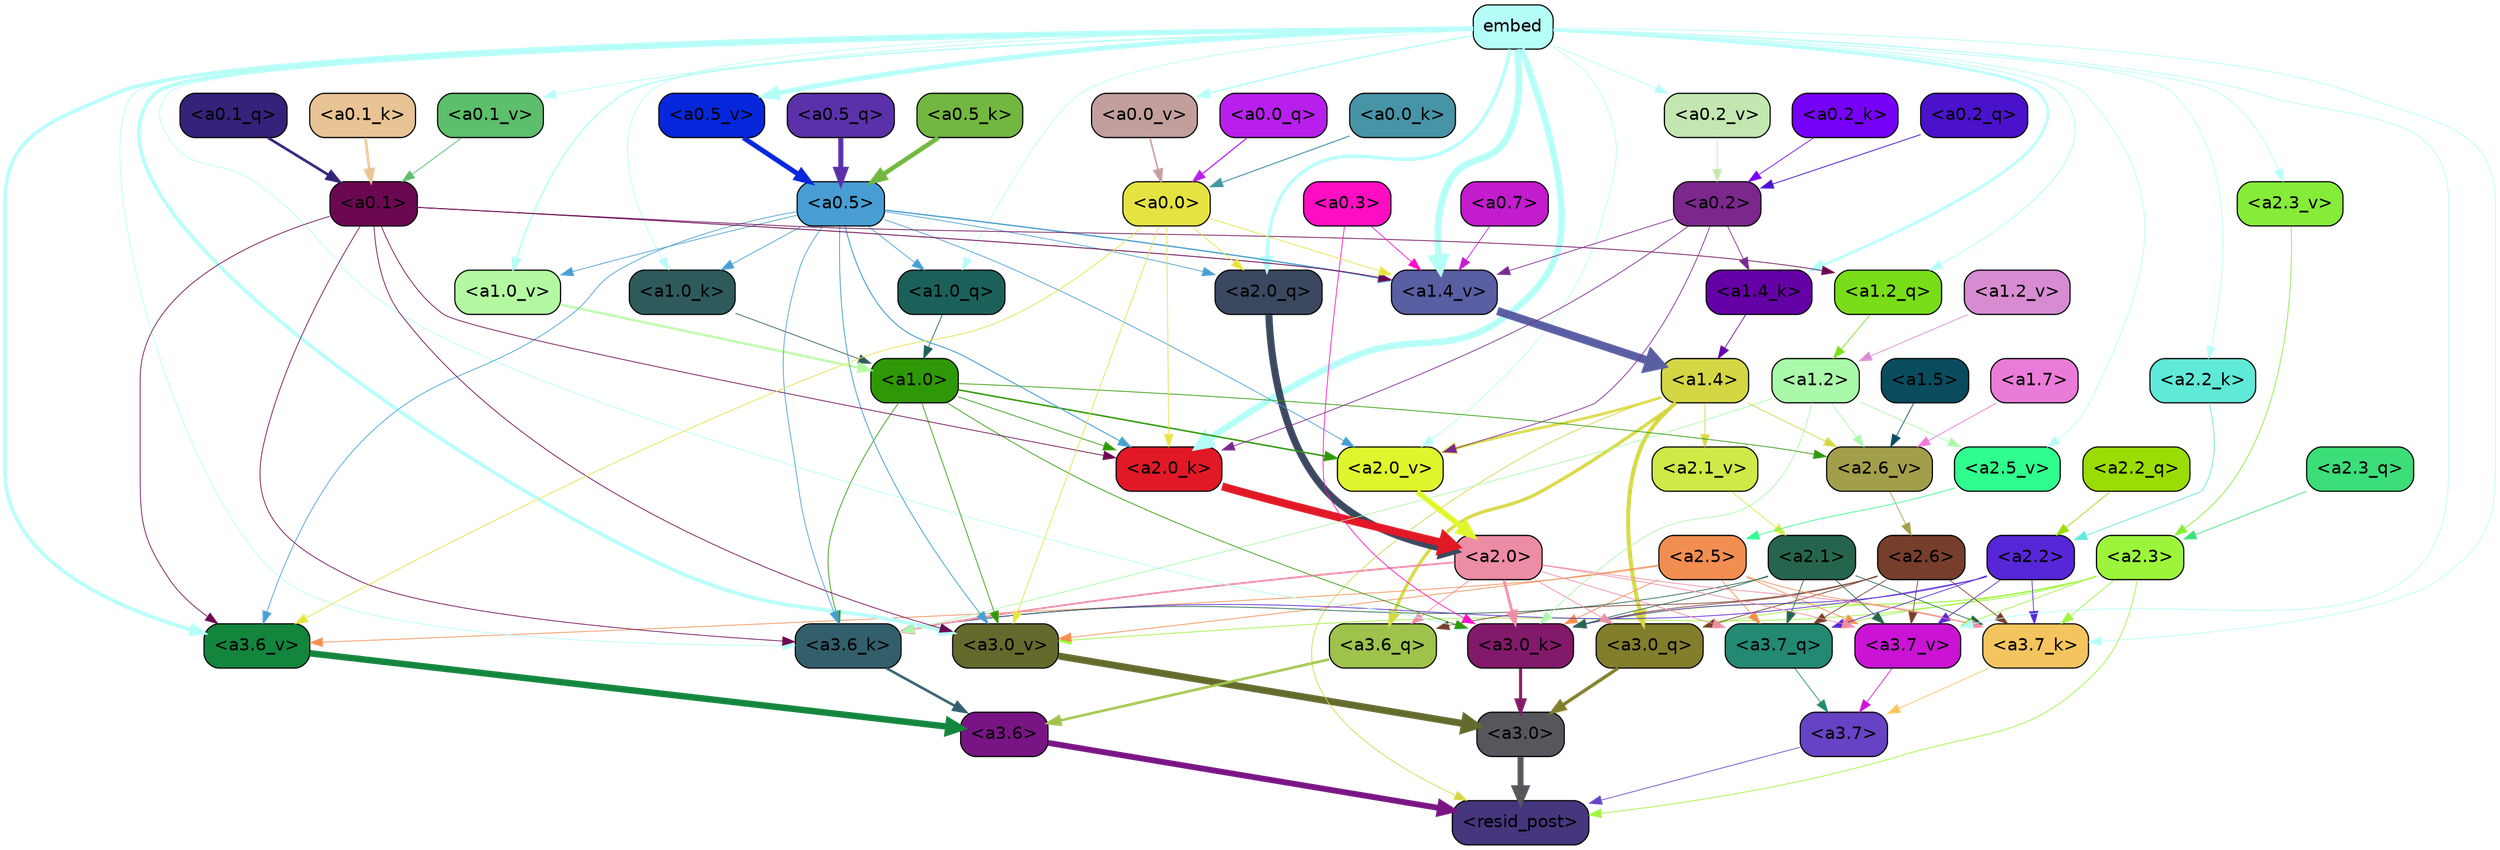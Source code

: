 strict digraph "" {
	graph [bgcolor=transparent,
		layout=dot,
		overlap=false,
		splines=true
	];
	"<a3.7>"	[color=black,
		fillcolor="#6643c4",
		fontname=Helvetica,
		shape=box,
		style="filled, rounded"];
	"<resid_post>"	[color=black,
		fillcolor="#45367d",
		fontname=Helvetica,
		shape=box,
		style="filled, rounded"];
	"<a3.7>" -> "<resid_post>"	[color="#6643c4",
		penwidth=0.6];
	"<a3.6>"	[color=black,
		fillcolor="#791484",
		fontname=Helvetica,
		shape=box,
		style="filled, rounded"];
	"<a3.6>" -> "<resid_post>"	[color="#791484",
		penwidth=4.751612067222595];
	"<a3.0>"	[color=black,
		fillcolor="#55575c",
		fontname=Helvetica,
		shape=box,
		style="filled, rounded"];
	"<a3.0>" -> "<resid_post>"	[color="#55575c",
		penwidth=4.884142994880676];
	"<a2.3>"	[color=black,
		fillcolor="#9df53b",
		fontname=Helvetica,
		shape=box,
		style="filled, rounded"];
	"<a2.3>" -> "<resid_post>"	[color="#9df53b",
		penwidth=0.6];
	"<a3.7_q>"	[color=black,
		fillcolor="#238972",
		fontname=Helvetica,
		shape=box,
		style="filled, rounded"];
	"<a2.3>" -> "<a3.7_q>"	[color="#9df53b",
		penwidth=0.6];
	"<a3.0_q>"	[color=black,
		fillcolor="#817e2c",
		fontname=Helvetica,
		shape=box,
		style="filled, rounded"];
	"<a2.3>" -> "<a3.0_q>"	[color="#9df53b",
		penwidth=0.6];
	"<a3.7_k>"	[color=black,
		fillcolor="#f4c55f",
		fontname=Helvetica,
		shape=box,
		style="filled, rounded"];
	"<a2.3>" -> "<a3.7_k>"	[color="#9df53b",
		penwidth=0.6];
	"<a3.0_k>"	[color=black,
		fillcolor="#83196a",
		fontname=Helvetica,
		shape=box,
		style="filled, rounded"];
	"<a2.3>" -> "<a3.0_k>"	[color="#9df53b",
		penwidth=0.6];
	"<a3.7_v>"	[color=black,
		fillcolor="#ca13d5",
		fontname=Helvetica,
		shape=box,
		style="filled, rounded"];
	"<a2.3>" -> "<a3.7_v>"	[color="#9df53b",
		penwidth=0.6];
	"<a3.0_v>"	[color=black,
		fillcolor="#646a2c",
		fontname=Helvetica,
		shape=box,
		style="filled, rounded"];
	"<a2.3>" -> "<a3.0_v>"	[color="#9df53b",
		penwidth=0.6];
	"<a1.4>"	[color=black,
		fillcolor="#d4d644",
		fontname=Helvetica,
		shape=box,
		style="filled, rounded"];
	"<a1.4>" -> "<resid_post>"	[color="#d4d644",
		penwidth=0.6];
	"<a3.6_q>"	[color=black,
		fillcolor="#9ec24b",
		fontname=Helvetica,
		shape=box,
		style="filled, rounded"];
	"<a1.4>" -> "<a3.6_q>"	[color="#d4d644",
		penwidth=2.6469622254371643];
	"<a1.4>" -> "<a3.0_q>"	[color="#d4d644",
		penwidth=3.3040847778320312];
	"<a2.6_v>"	[color=black,
		fillcolor="#a29e4a",
		fontname=Helvetica,
		shape=box,
		style="filled, rounded"];
	"<a1.4>" -> "<a2.6_v>"	[color="#d4d644",
		penwidth=0.6];
	"<a2.1_v>"	[color=black,
		fillcolor="#d0e946",
		fontname=Helvetica,
		shape=box,
		style="filled, rounded"];
	"<a1.4>" -> "<a2.1_v>"	[color="#d4d644",
		penwidth=0.6];
	"<a2.0_v>"	[color=black,
		fillcolor="#dff52d",
		fontname=Helvetica,
		shape=box,
		style="filled, rounded"];
	"<a1.4>" -> "<a2.0_v>"	[color="#d4d644",
		penwidth=2.1286070346832275];
	"<a3.7_q>" -> "<a3.7>"	[color="#238972",
		penwidth=0.6];
	"<a3.6_q>" -> "<a3.6>"	[color="#9ec24b",
		penwidth=2.091020345687866];
	"<a3.0_q>" -> "<a3.0>"	[color="#817e2c",
		penwidth=2.7421876192092896];
	"<a3.7_k>" -> "<a3.7>"	[color="#f4c55f",
		penwidth=0.6];
	"<a3.6_k>"	[color=black,
		fillcolor="#325f6b",
		fontname=Helvetica,
		shape=box,
		style="filled, rounded"];
	"<a3.6_k>" -> "<a3.6>"	[color="#325f6b",
		penwidth=2.048597991466522];
	"<a3.0_k>" -> "<a3.0>"	[color="#83196a",
		penwidth=2.476402521133423];
	"<a3.7_v>" -> "<a3.7>"	[color="#ca13d5",
		penwidth=0.6];
	"<a3.6_v>"	[color=black,
		fillcolor="#13853d",
		fontname=Helvetica,
		shape=box,
		style="filled, rounded"];
	"<a3.6_v>" -> "<a3.6>"	[color="#13853d",
		penwidth=5.2550448179244995];
	"<a3.0_v>" -> "<a3.0>"	[color="#646a2c",
		penwidth=5.652270674705505];
	"<a2.6>"	[color=black,
		fillcolor="#773e2b",
		fontname=Helvetica,
		shape=box,
		style="filled, rounded"];
	"<a2.6>" -> "<a3.7_q>"	[color="#773e2b",
		penwidth=0.6];
	"<a2.6>" -> "<a3.6_q>"	[color="#773e2b",
		penwidth=0.6];
	"<a2.6>" -> "<a3.0_q>"	[color="#773e2b",
		penwidth=0.6];
	"<a2.6>" -> "<a3.7_k>"	[color="#773e2b",
		penwidth=0.6];
	"<a2.6>" -> "<a3.0_k>"	[color="#773e2b",
		penwidth=0.6];
	"<a2.6>" -> "<a3.7_v>"	[color="#773e2b",
		penwidth=0.6];
	"<a2.5>"	[color=black,
		fillcolor="#f28e51",
		fontname=Helvetica,
		shape=box,
		style="filled, rounded"];
	"<a2.5>" -> "<a3.7_q>"	[color="#f28e51",
		penwidth=0.6];
	"<a2.5>" -> "<a3.7_k>"	[color="#f28e51",
		penwidth=0.6];
	"<a2.5>" -> "<a3.0_k>"	[color="#f28e51",
		penwidth=0.6];
	"<a2.5>" -> "<a3.7_v>"	[color="#f28e51",
		penwidth=0.6];
	"<a2.5>" -> "<a3.6_v>"	[color="#f28e51",
		penwidth=0.6];
	"<a2.5>" -> "<a3.0_v>"	[color="#f28e51",
		penwidth=0.6];
	"<a2.2>"	[color=black,
		fillcolor="#5726d7",
		fontname=Helvetica,
		shape=box,
		style="filled, rounded"];
	"<a2.2>" -> "<a3.7_q>"	[color="#5726d7",
		penwidth=0.6];
	"<a2.2>" -> "<a3.7_k>"	[color="#5726d7",
		penwidth=0.6];
	"<a2.2>" -> "<a3.6_k>"	[color="#5726d7",
		penwidth=0.6];
	"<a2.2>" -> "<a3.0_k>"	[color="#5726d7",
		penwidth=0.6];
	"<a2.2>" -> "<a3.7_v>"	[color="#5726d7",
		penwidth=0.6];
	"<a2.1>"	[color=black,
		fillcolor="#25654e",
		fontname=Helvetica,
		shape=box,
		style="filled, rounded"];
	"<a2.1>" -> "<a3.7_q>"	[color="#25654e",
		penwidth=0.6];
	"<a2.1>" -> "<a3.7_k>"	[color="#25654e",
		penwidth=0.6];
	"<a2.1>" -> "<a3.6_k>"	[color="#25654e",
		penwidth=0.6];
	"<a2.1>" -> "<a3.0_k>"	[color="#25654e",
		penwidth=0.6];
	"<a2.1>" -> "<a3.7_v>"	[color="#25654e",
		penwidth=0.6];
	"<a2.0>"	[color=black,
		fillcolor="#ed8ca5",
		fontname=Helvetica,
		shape=box,
		style="filled, rounded"];
	"<a2.0>" -> "<a3.7_q>"	[color="#ed8ca5",
		penwidth=0.6];
	"<a2.0>" -> "<a3.6_q>"	[color="#ed8ca5",
		penwidth=0.6];
	"<a2.0>" -> "<a3.0_q>"	[color="#ed8ca5",
		penwidth=0.6];
	"<a2.0>" -> "<a3.7_k>"	[color="#ed8ca5",
		penwidth=0.6];
	"<a2.0>" -> "<a3.6_k>"	[color="#ed8ca5",
		penwidth=1.4757367372512817];
	"<a2.0>" -> "<a3.0_k>"	[color="#ed8ca5",
		penwidth=2.2137351036071777];
	"<a2.0>" -> "<a3.7_v>"	[color="#ed8ca5",
		penwidth=0.6];
	embed	[color=black,
		fillcolor="#b5fef7",
		fontname=Helvetica,
		shape=box,
		style="filled, rounded"];
	embed -> "<a3.7_k>"	[color="#b5fef7",
		penwidth=0.6];
	embed -> "<a3.6_k>"	[color="#b5fef7",
		penwidth=0.6];
	embed -> "<a3.0_k>"	[color="#b5fef7",
		penwidth=0.6];
	embed -> "<a3.7_v>"	[color="#b5fef7",
		penwidth=0.6];
	embed -> "<a3.6_v>"	[color="#b5fef7",
		penwidth=2.9582033157348633];
	embed -> "<a3.0_v>"	[color="#b5fef7",
		penwidth=2.972973108291626];
	"<a2.0_q>"	[color=black,
		fillcolor="#3c4860",
		fontname=Helvetica,
		shape=box,
		style="filled, rounded"];
	embed -> "<a2.0_q>"	[color="#b5fef7",
		penwidth=2.7699792869389057];
	"<a2.2_k>"	[color=black,
		fillcolor="#5fe9d7",
		fontname=Helvetica,
		shape=box,
		style="filled, rounded"];
	embed -> "<a2.2_k>"	[color="#b5fef7",
		penwidth=0.6];
	"<a2.0_k>"	[color=black,
		fillcolor="#e11825",
		fontname=Helvetica,
		shape=box,
		style="filled, rounded"];
	embed -> "<a2.0_k>"	[color="#b5fef7",
		penwidth=5.362775564193726];
	"<a2.5_v>"	[color=black,
		fillcolor="#2ffd8d",
		fontname=Helvetica,
		shape=box,
		style="filled, rounded"];
	embed -> "<a2.5_v>"	[color="#b5fef7",
		penwidth=0.6];
	"<a2.3_v>"	[color=black,
		fillcolor="#85ec39",
		fontname=Helvetica,
		shape=box,
		style="filled, rounded"];
	embed -> "<a2.3_v>"	[color="#b5fef7",
		penwidth=0.6];
	embed -> "<a2.0_v>"	[color="#b5fef7",
		penwidth=0.6];
	"<a1.2_q>"	[color=black,
		fillcolor="#79dd19",
		fontname=Helvetica,
		shape=box,
		style="filled, rounded"];
	embed -> "<a1.2_q>"	[color="#b5fef7",
		penwidth=0.7193574905395508];
	"<a1.0_q>"	[color=black,
		fillcolor="#1c6159",
		fontname=Helvetica,
		shape=box,
		style="filled, rounded"];
	embed -> "<a1.0_q>"	[color="#b5fef7",
		penwidth=0.6];
	"<a1.4_k>"	[color=black,
		fillcolor="#6500a7",
		fontname=Helvetica,
		shape=box,
		style="filled, rounded"];
	embed -> "<a1.4_k>"	[color="#b5fef7",
		penwidth=2.147887945175171];
	"<a1.0_k>"	[color=black,
		fillcolor="#2f5a5c",
		fontname=Helvetica,
		shape=box,
		style="filled, rounded"];
	embed -> "<a1.0_k>"	[color="#b5fef7",
		penwidth=0.6];
	"<a1.4_v>"	[color=black,
		fillcolor="#5a5ea2",
		fontname=Helvetica,
		shape=box,
		style="filled, rounded"];
	embed -> "<a1.4_v>"	[color="#b5fef7",
		penwidth=5.545122385025024];
	"<a1.0_v>"	[color=black,
		fillcolor="#b4f9a2",
		fontname=Helvetica,
		shape=box,
		style="filled, rounded"];
	embed -> "<a1.0_v>"	[color="#b5fef7",
		penwidth=1.26444411277771];
	"<a0.5_v>"	[color=black,
		fillcolor="#0627db",
		fontname=Helvetica,
		shape=box,
		style="filled, rounded"];
	embed -> "<a0.5_v>"	[color="#b5fef7",
		penwidth=3.991437017917633];
	"<a0.2_v>"	[color=black,
		fillcolor="#c3e7b0",
		fontname=Helvetica,
		shape=box,
		style="filled, rounded"];
	embed -> "<a0.2_v>"	[color="#b5fef7",
		penwidth=0.6];
	"<a0.1_v>"	[color=black,
		fillcolor="#5dbe6b",
		fontname=Helvetica,
		shape=box,
		style="filled, rounded"];
	embed -> "<a0.1_v>"	[color="#b5fef7",
		penwidth=0.6634087562561035];
	"<a0.0_v>"	[color=black,
		fillcolor="#c29f9c",
		fontname=Helvetica,
		shape=box,
		style="filled, rounded"];
	embed -> "<a0.0_v>"	[color="#b5fef7",
		penwidth=1.2436447143554688];
	"<a1.2>"	[color=black,
		fillcolor="#aaf8aa",
		fontname=Helvetica,
		shape=box,
		style="filled, rounded"];
	"<a1.2>" -> "<a3.6_k>"	[color="#aaf8aa",
		penwidth=0.6];
	"<a1.2>" -> "<a3.0_k>"	[color="#aaf8aa",
		penwidth=0.6];
	"<a1.2>" -> "<a2.6_v>"	[color="#aaf8aa",
		penwidth=0.6];
	"<a1.2>" -> "<a2.5_v>"	[color="#aaf8aa",
		penwidth=0.6];
	"<a1.0>"	[color=black,
		fillcolor="#2f9807",
		fontname=Helvetica,
		shape=box,
		style="filled, rounded"];
	"<a1.0>" -> "<a3.6_k>"	[color="#2f9807",
		penwidth=0.6];
	"<a1.0>" -> "<a3.0_k>"	[color="#2f9807",
		penwidth=0.6];
	"<a1.0>" -> "<a3.0_v>"	[color="#2f9807",
		penwidth=0.6];
	"<a1.0>" -> "<a2.0_k>"	[color="#2f9807",
		penwidth=0.6];
	"<a1.0>" -> "<a2.6_v>"	[color="#2f9807",
		penwidth=0.6];
	"<a1.0>" -> "<a2.0_v>"	[color="#2f9807",
		penwidth=1.2240618467330933];
	"<a0.5>"	[color=black,
		fillcolor="#489ed2",
		fontname=Helvetica,
		shape=box,
		style="filled, rounded"];
	"<a0.5>" -> "<a3.6_k>"	[color="#489ed2",
		penwidth=0.6];
	"<a0.5>" -> "<a3.6_v>"	[color="#489ed2",
		penwidth=0.6];
	"<a0.5>" -> "<a3.0_v>"	[color="#489ed2",
		penwidth=0.6790935099124908];
	"<a0.5>" -> "<a2.0_q>"	[color="#489ed2",
		penwidth=0.6];
	"<a0.5>" -> "<a2.0_k>"	[color="#489ed2",
		penwidth=0.7897988557815552];
	"<a0.5>" -> "<a2.0_v>"	[color="#489ed2",
		penwidth=0.6];
	"<a0.5>" -> "<a1.0_q>"	[color="#489ed2",
		penwidth=0.6];
	"<a0.5>" -> "<a1.0_k>"	[color="#489ed2",
		penwidth=0.6];
	"<a0.5>" -> "<a1.4_v>"	[color="#489ed2",
		penwidth=1.0479987859725952];
	"<a0.5>" -> "<a1.0_v>"	[color="#489ed2",
		penwidth=0.6];
	"<a0.1>"	[color=black,
		fillcolor="#6c0852",
		fontname=Helvetica,
		shape=box,
		style="filled, rounded"];
	"<a0.1>" -> "<a3.6_k>"	[color="#6c0852",
		penwidth=0.6];
	"<a0.1>" -> "<a3.6_v>"	[color="#6c0852",
		penwidth=0.6];
	"<a0.1>" -> "<a3.0_v>"	[color="#6c0852",
		penwidth=0.6];
	"<a0.1>" -> "<a2.0_k>"	[color="#6c0852",
		penwidth=0.6];
	"<a0.1>" -> "<a1.2_q>"	[color="#6c0852",
		penwidth=0.6];
	"<a0.1>" -> "<a1.4_v>"	[color="#6c0852",
		penwidth=0.7031502723693848];
	"<a0.3>"	[color=black,
		fillcolor="#fe0dc2",
		fontname=Helvetica,
		shape=box,
		style="filled, rounded"];
	"<a0.3>" -> "<a3.0_k>"	[color="#fe0dc2",
		penwidth=0.6];
	"<a0.3>" -> "<a1.4_v>"	[color="#fe0dc2",
		penwidth=0.6];
	"<a0.0>"	[color=black,
		fillcolor="#e5e341",
		fontname=Helvetica,
		shape=box,
		style="filled, rounded"];
	"<a0.0>" -> "<a3.6_v>"	[color="#e5e341",
		penwidth=0.6];
	"<a0.0>" -> "<a3.0_v>"	[color="#e5e341",
		penwidth=0.6];
	"<a0.0>" -> "<a2.0_q>"	[color="#e5e341",
		penwidth=0.6];
	"<a0.0>" -> "<a2.0_k>"	[color="#e5e341",
		penwidth=0.6];
	"<a0.0>" -> "<a1.4_v>"	[color="#e5e341",
		penwidth=0.6];
	"<a2.3_q>"	[color=black,
		fillcolor="#3bde78",
		fontname=Helvetica,
		shape=box,
		style="filled, rounded"];
	"<a2.3_q>" -> "<a2.3>"	[color="#3bde78",
		penwidth=0.6];
	"<a2.2_q>"	[color=black,
		fillcolor="#9bdc04",
		fontname=Helvetica,
		shape=box,
		style="filled, rounded"];
	"<a2.2_q>" -> "<a2.2>"	[color="#9bdc04",
		penwidth=0.6];
	"<a2.0_q>" -> "<a2.0>"	[color="#3c4860",
		penwidth=5.819834470748901];
	"<a2.2_k>" -> "<a2.2>"	[color="#5fe9d7",
		penwidth=0.6];
	"<a2.0_k>" -> "<a2.0>"	[color="#e11825",
		penwidth=6.470837593078613];
	"<a2.6_v>" -> "<a2.6>"	[color="#a29e4a",
		penwidth=0.6];
	"<a2.5_v>" -> "<a2.5>"	[color="#2ffd8d",
		penwidth=0.6];
	"<a2.3_v>" -> "<a2.3>"	[color="#85ec39",
		penwidth=0.6];
	"<a2.1_v>" -> "<a2.1>"	[color="#d0e946",
		penwidth=0.6];
	"<a2.0_v>" -> "<a2.0>"	[color="#dff52d",
		penwidth=4.5950857400894165];
	"<a0.2>"	[color=black,
		fillcolor="#7b278c",
		fontname=Helvetica,
		shape=box,
		style="filled, rounded"];
	"<a0.2>" -> "<a2.0_k>"	[color="#7b278c",
		penwidth=0.6];
	"<a0.2>" -> "<a2.0_v>"	[color="#7b278c",
		penwidth=0.6];
	"<a0.2>" -> "<a1.4_k>"	[color="#7b278c",
		penwidth=0.6];
	"<a0.2>" -> "<a1.4_v>"	[color="#7b278c",
		penwidth=0.6];
	"<a1.7>"	[color=black,
		fillcolor="#ea7bd8",
		fontname=Helvetica,
		shape=box,
		style="filled, rounded"];
	"<a1.7>" -> "<a2.6_v>"	[color="#ea7bd8",
		penwidth=0.6];
	"<a1.5>"	[color=black,
		fillcolor="#0a4c5e",
		fontname=Helvetica,
		shape=box,
		style="filled, rounded"];
	"<a1.5>" -> "<a2.6_v>"	[color="#0a4c5e",
		penwidth=0.6];
	"<a1.2_q>" -> "<a1.2>"	[color="#79dd19",
		penwidth=0.6];
	"<a1.0_q>" -> "<a1.0>"	[color="#1c6159",
		penwidth=0.6];
	"<a1.4_k>" -> "<a1.4>"	[color="#6500a7",
		penwidth=0.6];
	"<a1.0_k>" -> "<a1.0>"	[color="#2f5a5c",
		penwidth=0.6];
	"<a1.4_v>" -> "<a1.4>"	[color="#5a5ea2",
		penwidth=6.635385513305664];
	"<a1.2_v>"	[color=black,
		fillcolor="#d78cd1",
		fontname=Helvetica,
		shape=box,
		style="filled, rounded"];
	"<a1.2_v>" -> "<a1.2>"	[color="#d78cd1",
		penwidth=0.6];
	"<a1.0_v>" -> "<a1.0>"	[color="#b4f9a2",
		penwidth=1.807669460773468];
	"<a0.7>"	[color=black,
		fillcolor="#c31ccd",
		fontname=Helvetica,
		shape=box,
		style="filled, rounded"];
	"<a0.7>" -> "<a1.4_v>"	[color="#c31ccd",
		penwidth=0.6];
	"<a0.5_q>"	[color=black,
		fillcolor="#5b31aa",
		fontname=Helvetica,
		shape=box,
		style="filled, rounded"];
	"<a0.5_q>" -> "<a0.5>"	[color="#5b31aa",
		penwidth=4.201210081577301];
	"<a0.2_q>"	[color=black,
		fillcolor="#4a12cb",
		fontname=Helvetica,
		shape=box,
		style="filled, rounded"];
	"<a0.2_q>" -> "<a0.2>"	[color="#4a12cb",
		penwidth=0.6669397354125977];
	"<a0.1_q>"	[color=black,
		fillcolor="#35227a",
		fontname=Helvetica,
		shape=box,
		style="filled, rounded"];
	"<a0.1_q>" -> "<a0.1>"	[color="#35227a",
		penwidth=2.1428754329681396];
	"<a0.0_q>"	[color=black,
		fillcolor="#b81fed",
		fontname=Helvetica,
		shape=box,
		style="filled, rounded"];
	"<a0.0_q>" -> "<a0.0>"	[color="#b81fed",
		penwidth=0.9431536197662354];
	"<a0.5_k>"	[color=black,
		fillcolor="#72b740",
		fontname=Helvetica,
		shape=box,
		style="filled, rounded"];
	"<a0.5_k>" -> "<a0.5>"	[color="#72b740",
		penwidth=3.780391812324524];
	"<a0.2_k>"	[color=black,
		fillcolor="#7702f8",
		fontname=Helvetica,
		shape=box,
		style="filled, rounded"];
	"<a0.2_k>" -> "<a0.2>"	[color="#7702f8",
		penwidth=0.6];
	"<a0.1_k>"	[color=black,
		fillcolor="#e8c393",
		fontname=Helvetica,
		shape=box,
		style="filled, rounded"];
	"<a0.1_k>" -> "<a0.1>"	[color="#e8c393",
		penwidth=2.0809476375579834];
	"<a0.0_k>"	[color=black,
		fillcolor="#4694a6",
		fontname=Helvetica,
		shape=box,
		style="filled, rounded"];
	"<a0.0_k>" -> "<a0.0>"	[color="#4694a6",
		penwidth=0.8123311996459961];
	"<a0.5_v>" -> "<a0.5>"	[color="#0627db",
		penwidth=4.0294036865234375];
	"<a0.2_v>" -> "<a0.2>"	[color="#c3e7b0",
		penwidth=0.6];
	"<a0.1_v>" -> "<a0.1>"	[color="#5dbe6b",
		penwidth=0.6631441116333008];
	"<a0.0_v>" -> "<a0.0>"	[color="#c29f9c",
		penwidth=1.2803640365600586];
}
